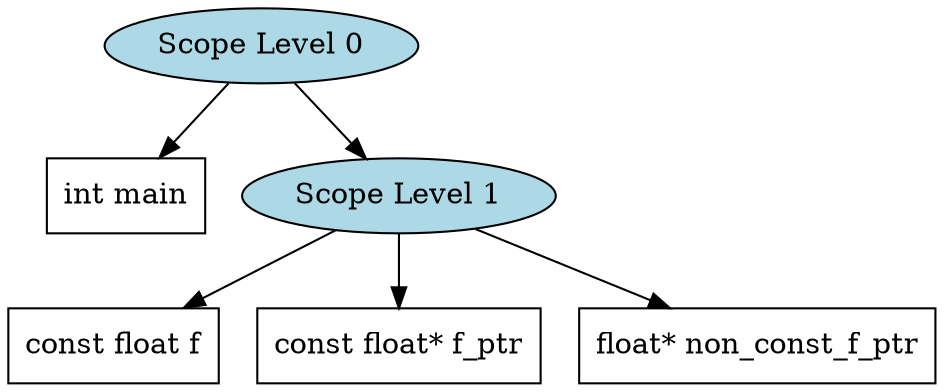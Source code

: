 digraph SymbolTable {
  node1 [label="Scope Level 0", style=filled, fillcolor=lightblue];
  node1 -> node1_main [color=black];
  node1_main [label="int main", shape=box, style=filled, fillcolor=white];
  node2 [label="Scope Level 1", style=filled, fillcolor=lightblue];
  node1 -> node2;
  node2 -> node2_f [color=black];
  node2_f [label="const float f", shape=box, style=filled, fillcolor=white];
  node2 -> node2_f_ptr [color=black];
  node2_f_ptr [label="const float* f_ptr", shape=box, style=filled, fillcolor=white];
  node2 -> node2_non_const_f_ptr [color=black];
  node2_non_const_f_ptr [label="float* non_const_f_ptr", shape=box, style=filled, fillcolor=white];
}
